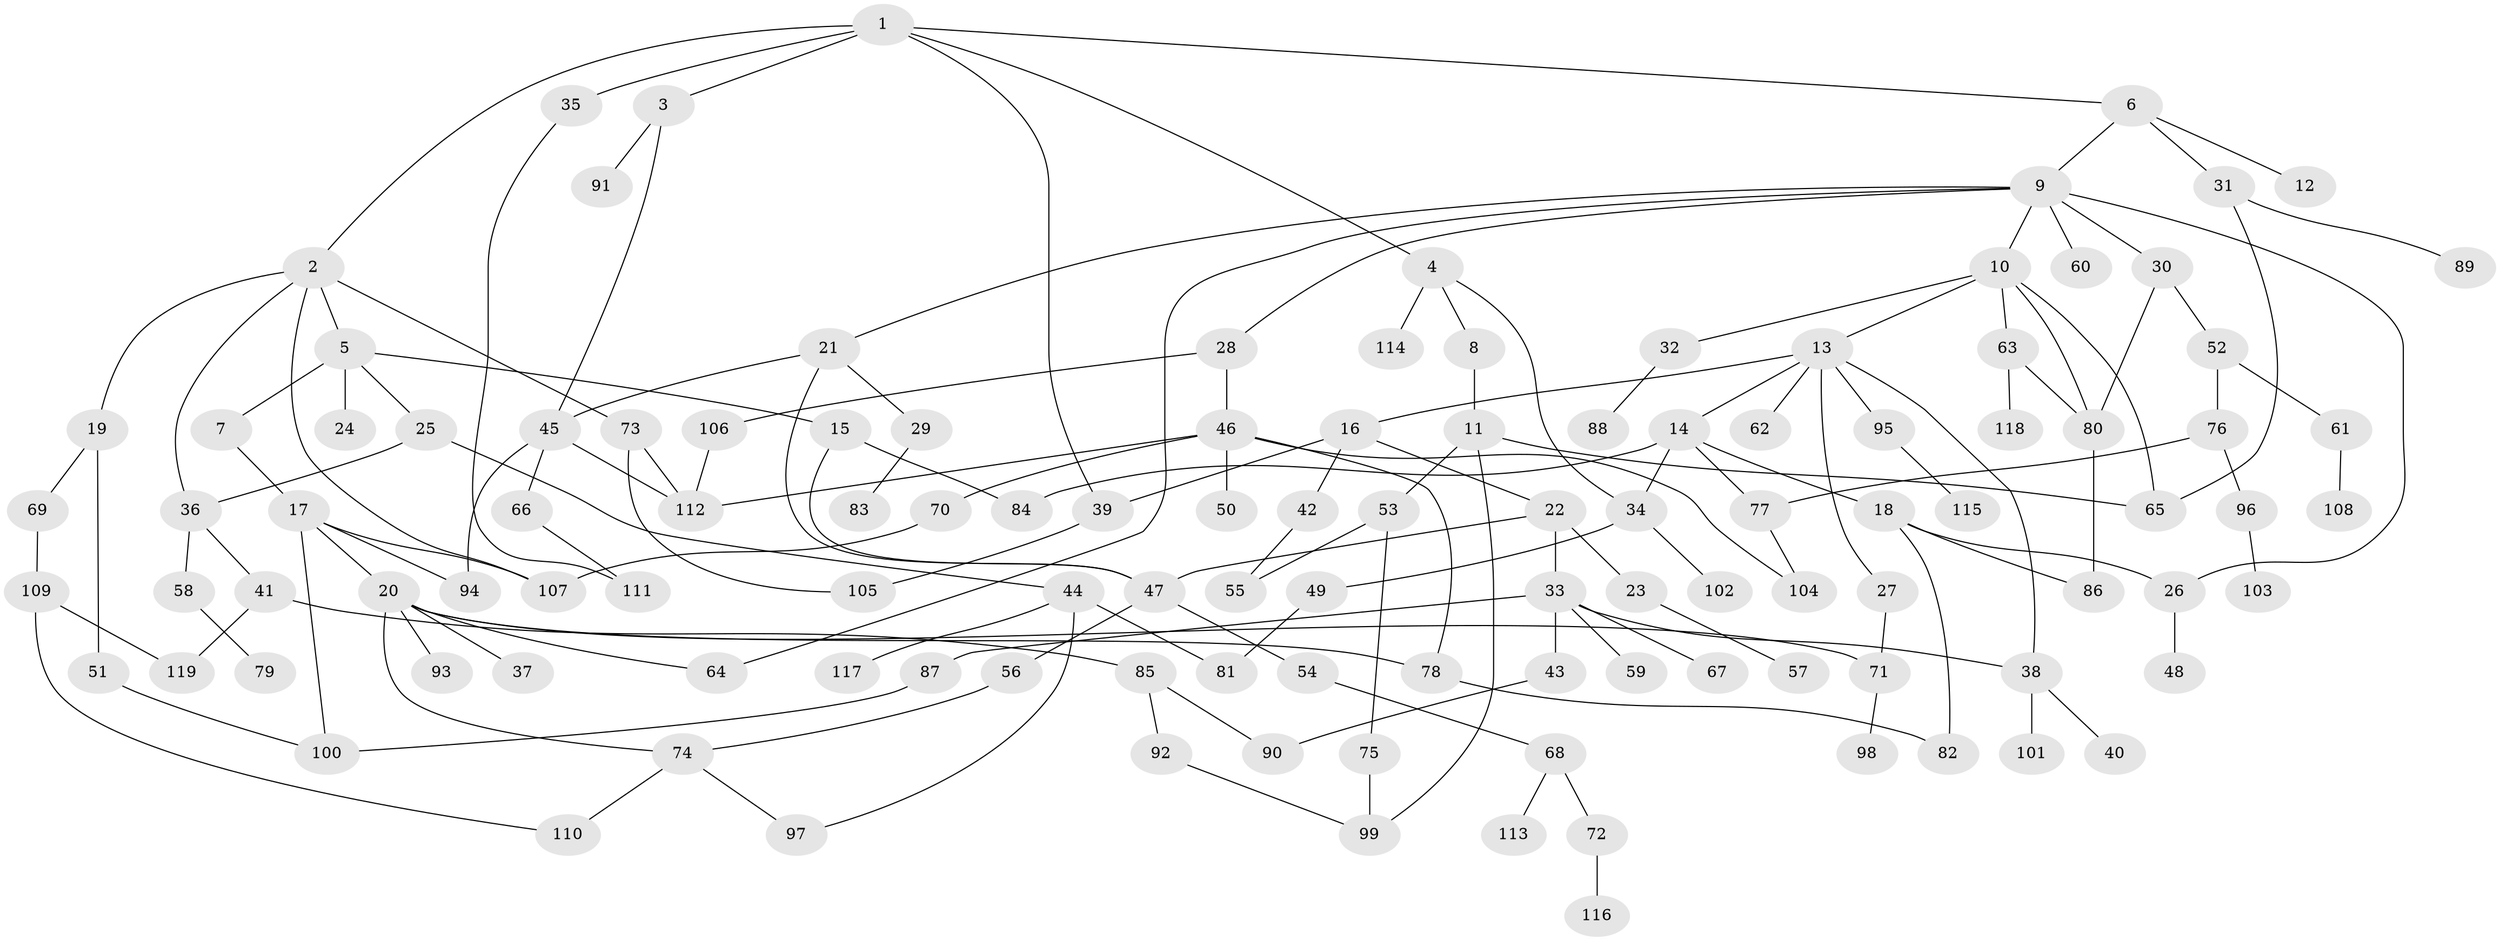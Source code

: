 // Generated by graph-tools (version 1.1) at 2025/41/03/09/25 04:41:53]
// undirected, 119 vertices, 157 edges
graph export_dot {
graph [start="1"]
  node [color=gray90,style=filled];
  1;
  2;
  3;
  4;
  5;
  6;
  7;
  8;
  9;
  10;
  11;
  12;
  13;
  14;
  15;
  16;
  17;
  18;
  19;
  20;
  21;
  22;
  23;
  24;
  25;
  26;
  27;
  28;
  29;
  30;
  31;
  32;
  33;
  34;
  35;
  36;
  37;
  38;
  39;
  40;
  41;
  42;
  43;
  44;
  45;
  46;
  47;
  48;
  49;
  50;
  51;
  52;
  53;
  54;
  55;
  56;
  57;
  58;
  59;
  60;
  61;
  62;
  63;
  64;
  65;
  66;
  67;
  68;
  69;
  70;
  71;
  72;
  73;
  74;
  75;
  76;
  77;
  78;
  79;
  80;
  81;
  82;
  83;
  84;
  85;
  86;
  87;
  88;
  89;
  90;
  91;
  92;
  93;
  94;
  95;
  96;
  97;
  98;
  99;
  100;
  101;
  102;
  103;
  104;
  105;
  106;
  107;
  108;
  109;
  110;
  111;
  112;
  113;
  114;
  115;
  116;
  117;
  118;
  119;
  1 -- 2;
  1 -- 3;
  1 -- 4;
  1 -- 6;
  1 -- 35;
  1 -- 39;
  2 -- 5;
  2 -- 19;
  2 -- 73;
  2 -- 107;
  2 -- 36;
  3 -- 45;
  3 -- 91;
  4 -- 8;
  4 -- 114;
  4 -- 34;
  5 -- 7;
  5 -- 15;
  5 -- 24;
  5 -- 25;
  6 -- 9;
  6 -- 12;
  6 -- 31;
  7 -- 17;
  8 -- 11;
  9 -- 10;
  9 -- 21;
  9 -- 26;
  9 -- 28;
  9 -- 30;
  9 -- 60;
  9 -- 64;
  10 -- 13;
  10 -- 32;
  10 -- 63;
  10 -- 80;
  10 -- 65;
  11 -- 53;
  11 -- 65;
  11 -- 99;
  13 -- 14;
  13 -- 16;
  13 -- 27;
  13 -- 38;
  13 -- 62;
  13 -- 95;
  14 -- 18;
  14 -- 34;
  14 -- 84;
  14 -- 77;
  15 -- 84;
  15 -- 47;
  16 -- 22;
  16 -- 42;
  16 -- 39;
  17 -- 20;
  17 -- 107;
  17 -- 94;
  17 -- 100;
  18 -- 86;
  18 -- 82;
  18 -- 26;
  19 -- 51;
  19 -- 69;
  20 -- 37;
  20 -- 93;
  20 -- 64;
  20 -- 71;
  20 -- 78;
  20 -- 74;
  21 -- 29;
  21 -- 45;
  21 -- 47;
  22 -- 23;
  22 -- 33;
  22 -- 47;
  23 -- 57;
  25 -- 36;
  25 -- 44;
  26 -- 48;
  27 -- 71;
  28 -- 46;
  28 -- 106;
  29 -- 83;
  30 -- 52;
  30 -- 80;
  31 -- 89;
  31 -- 65;
  32 -- 88;
  33 -- 43;
  33 -- 59;
  33 -- 67;
  33 -- 87;
  33 -- 38;
  34 -- 49;
  34 -- 102;
  35 -- 111;
  36 -- 41;
  36 -- 58;
  38 -- 40;
  38 -- 101;
  39 -- 105;
  41 -- 85;
  41 -- 119;
  42 -- 55;
  43 -- 90;
  44 -- 81;
  44 -- 117;
  44 -- 97;
  45 -- 66;
  45 -- 94;
  45 -- 112;
  46 -- 50;
  46 -- 70;
  46 -- 78;
  46 -- 104;
  46 -- 112;
  47 -- 54;
  47 -- 56;
  49 -- 81;
  51 -- 100;
  52 -- 61;
  52 -- 76;
  53 -- 75;
  53 -- 55;
  54 -- 68;
  56 -- 74;
  58 -- 79;
  61 -- 108;
  63 -- 118;
  63 -- 80;
  66 -- 111;
  68 -- 72;
  68 -- 113;
  69 -- 109;
  70 -- 107;
  71 -- 98;
  72 -- 116;
  73 -- 105;
  73 -- 112;
  74 -- 97;
  74 -- 110;
  75 -- 99;
  76 -- 77;
  76 -- 96;
  77 -- 104;
  78 -- 82;
  80 -- 86;
  85 -- 92;
  85 -- 90;
  87 -- 100;
  92 -- 99;
  95 -- 115;
  96 -- 103;
  106 -- 112;
  109 -- 119;
  109 -- 110;
}
